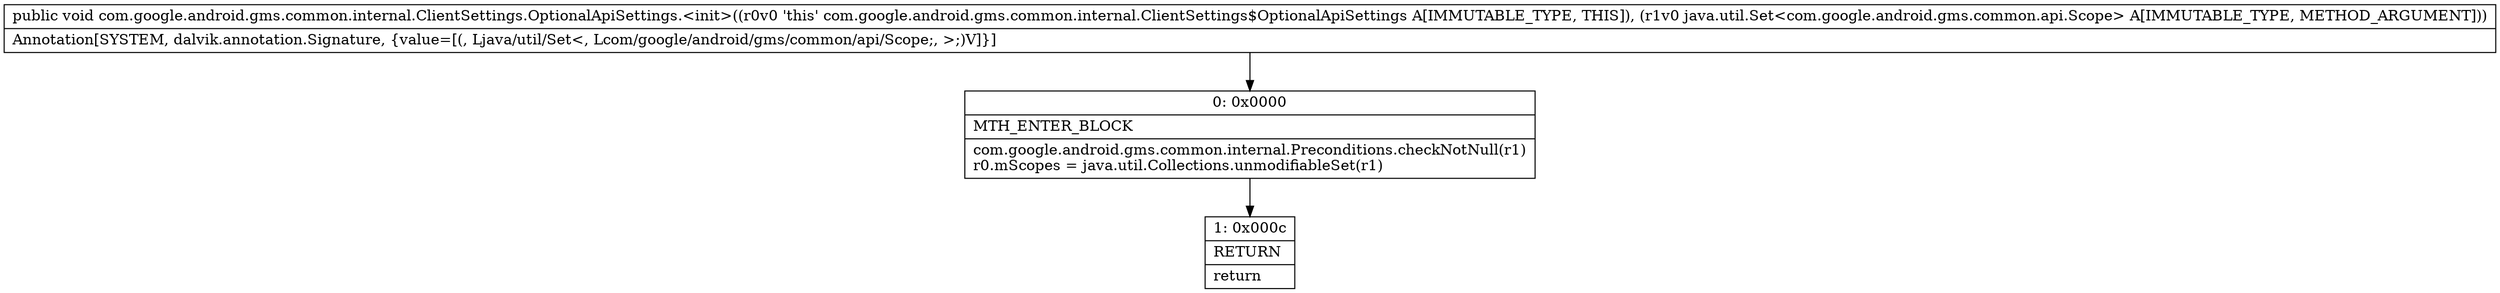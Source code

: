 digraph "CFG forcom.google.android.gms.common.internal.ClientSettings.OptionalApiSettings.\<init\>(Ljava\/util\/Set;)V" {
Node_0 [shape=record,label="{0\:\ 0x0000|MTH_ENTER_BLOCK\l|com.google.android.gms.common.internal.Preconditions.checkNotNull(r1)\lr0.mScopes = java.util.Collections.unmodifiableSet(r1)\l}"];
Node_1 [shape=record,label="{1\:\ 0x000c|RETURN\l|return\l}"];
MethodNode[shape=record,label="{public void com.google.android.gms.common.internal.ClientSettings.OptionalApiSettings.\<init\>((r0v0 'this' com.google.android.gms.common.internal.ClientSettings$OptionalApiSettings A[IMMUTABLE_TYPE, THIS]), (r1v0 java.util.Set\<com.google.android.gms.common.api.Scope\> A[IMMUTABLE_TYPE, METHOD_ARGUMENT]))  | Annotation[SYSTEM, dalvik.annotation.Signature, \{value=[(, Ljava\/util\/Set\<, Lcom\/google\/android\/gms\/common\/api\/Scope;, \>;)V]\}]\l}"];
MethodNode -> Node_0;
Node_0 -> Node_1;
}

